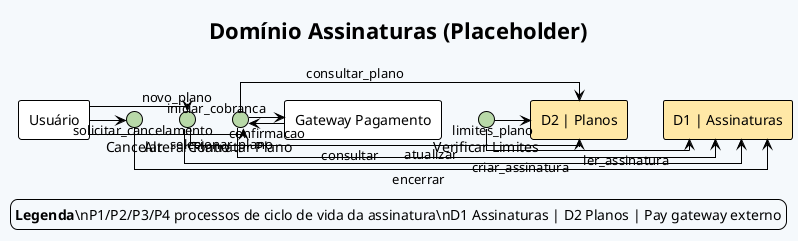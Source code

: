 @startuml assinaturas
!theme plain
skinparam backgroundColor #F5F9FC
skinparam linetype ortho

title Domínio Assinaturas (Placeholder)

rectangle "Usuário" as User
rectangle "Gateway Pagamento" as Pay

circle "Contratar Plano" as P1 #B8D9A8
circle "Alterar Plano" as P2 #B8D9A8
circle "Cancelar" as P3 #B8D9A8
circle "Verificar Limites" as P4 #B8D9A8

rectangle "D1 | Assinaturas" as D1 #FFE8A6
rectangle "D2 | Planos" as D2 #FFE8A6

User -> P1 : selecionar_plano
P1 -> D1 : criar_assinatura
P1 -> D2 : consultar_plano
P1 -> Pay : iniciar_cobranca
Pay -> P1 : confirmacao

User -> P2 : novo_plano
P2 -> D1 : atualizar
P2 -> D2 : consultar

User -> P3 : solicitar_cancelamento
P3 -> D1 : encerrar

P4 -> D1 : ler_assinatura
P4 -> D2 : limites_plano

legend right
<b>Legenda</b>\nP1/P2/P3/P4 processos de ciclo de vida da assinatura\nD1 Assinaturas | D2 Planos | Pay gateway externo
endlegend

@enduml
